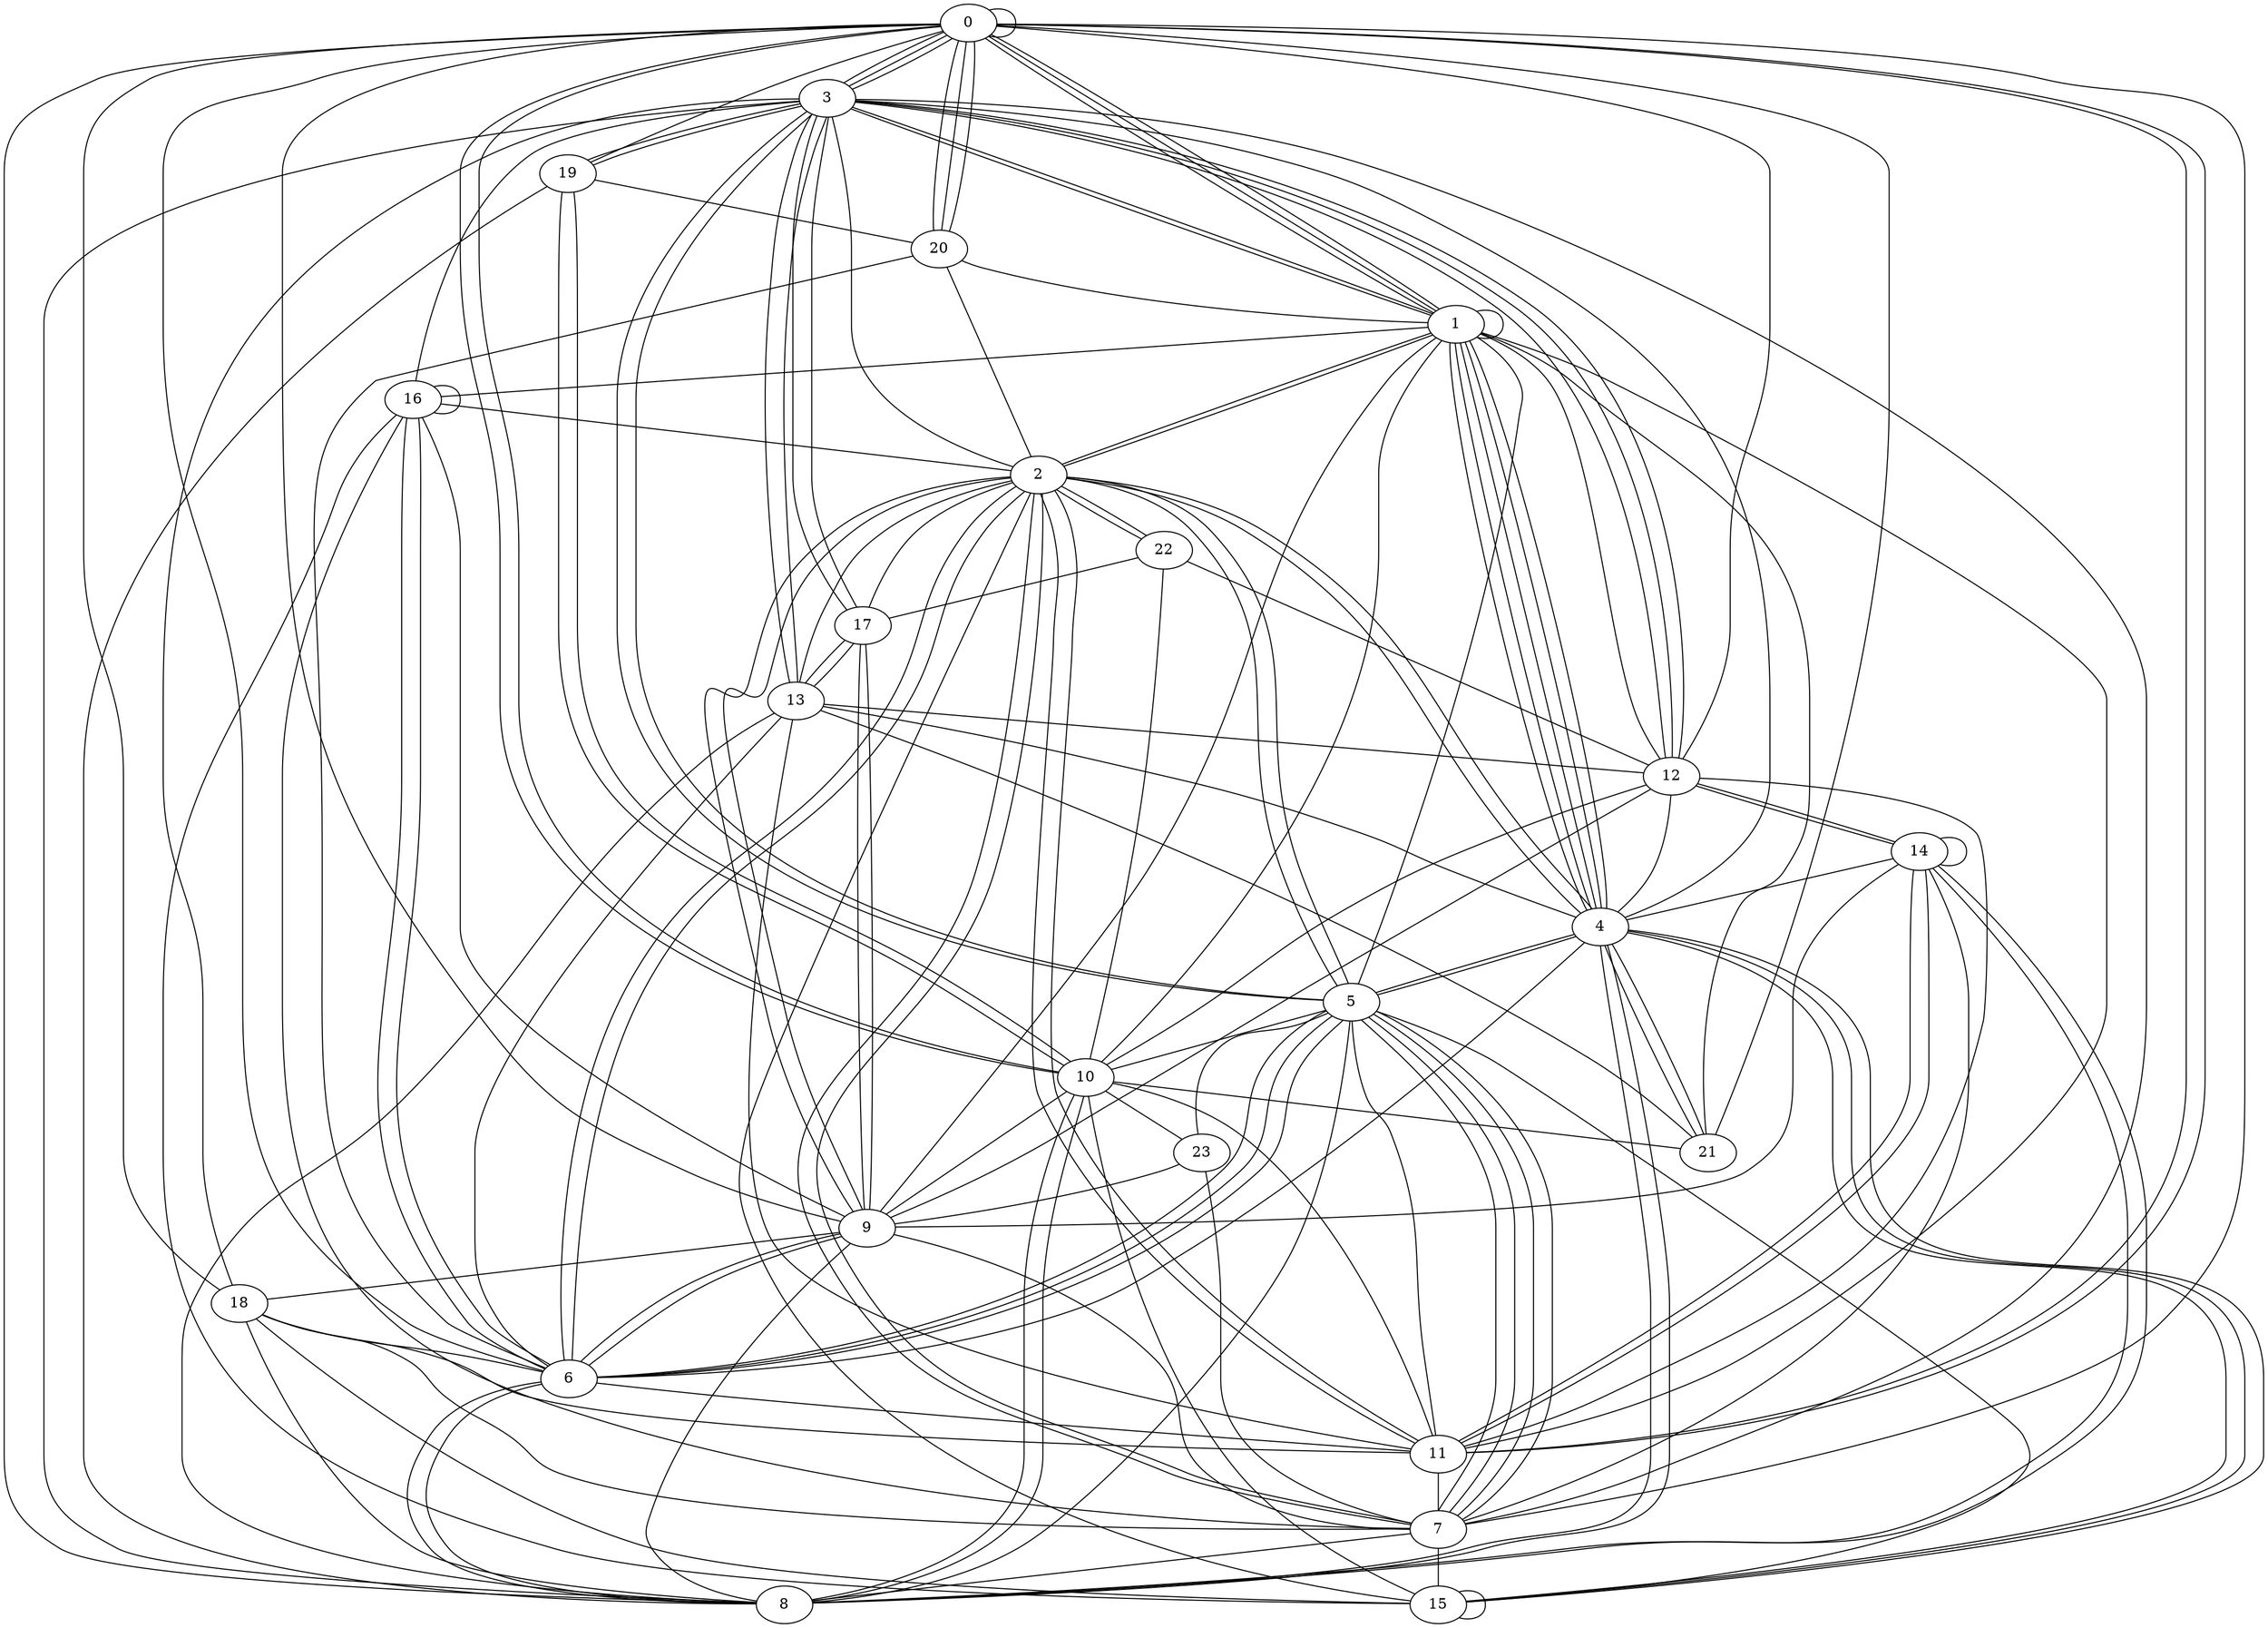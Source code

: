 graph G {
0;
1;
2;
3;
4;
5;
6;
7;
8;
9;
10;
11;
12;
13;
14;
15;
16;
17;
18;
19;
20;
21;
22;
23;
3--4 ;
0--8 ;
22--17 ;
16--6 ;
13--17 ;
7--15 ;
10--12 ;
4--6 ;
1--0 ;
9--17 ;
17--3 ;
1--3 ;
21--13 ;
14--9 ;
14--8 ;
19--10 ;
4--5 ;
18--15 ;
6--5 ;
17--13 ;
15--4 ;
7--18 ;
10--11 ;
0--18 ;
7--9 ;
5--7 ;
2--6 ;
4--1 ;
10--15 ;
10--19 ;
10--0 ;
11--14 ;
14--12 ;
9--16 ;
13--3 ;
13--6 ;
5--7 ;
1--4 ;
2--4 ;
20--0 ;
2--15 ;
8--14 ;
1--5 ;
11--18 ;
4--1 ;
0--7 ;
4--21 ;
2--20 ;
12--3 ;
1--1 ;
7--23 ;
20--1 ;
2--3 ;
6--11 ;
9--6 ;
11--1 ;
5--23 ;
4--15 ;
10--8 ;
3--19 ;
16--16 ;
3--5 ;
16--2 ;
12--0 ;
4--21 ;
16--3 ;
18--6 ;
1--2 ;
11--5 ;
2--22 ;
9--0 ;
22--2 ;
2--13 ;
10--0 ;
15--15 ;
21--0 ;
2--11 ;
14--14 ;
22--10 ;
3--1 ;
21--1 ;
3--0 ;
10--8 ;
4--2 ;
4--8 ;
5--15 ;
7--8 ;
4--8 ;
2--7 ;
0--0 ;
8--3 ;
13--3 ;
10--23 ;
15--16 ;
9--17 ;
12--14 ;
12--22 ;
11--7 ;
9--1 ;
12--9 ;
13--12 ;
13--4 ;
1--0 ;
7--2 ;
20--0 ;
2--9 ;
7--14 ;
8--6 ;
6--5 ;
3--18 ;
3--12 ;
0--3 ;
7--5 ;
12--11 ;
6--20 ;
19--3 ;
6--5 ;
11--0 ;
19--20 ;
10--9 ;
5--8 ;
2--11 ;
5--4 ;
3--0 ;
15--4 ;
11--14 ;
9--18 ;
23--9 ;
13--11 ;
5--2 ;
9--2 ;
10--21 ;
19--0 ;
6--8 ;
12--1 ;
2--5 ;
5--7 ;
6--16 ;
9--6 ;
3--17 ;
6--0 ;
8--9 ;
5--3 ;
1--4 ;
2--17 ;
1--4 ;
7--16 ;
2--6 ;
2--1 ;
1--16 ;
0--11 ;
4--12 ;
7--3 ;
8--19 ;
1--10 ;
0--20 ;
5--10 ;
1--0 ;
8--18 ;
13--8 ;
14--4 ;
12--3 ;
}
